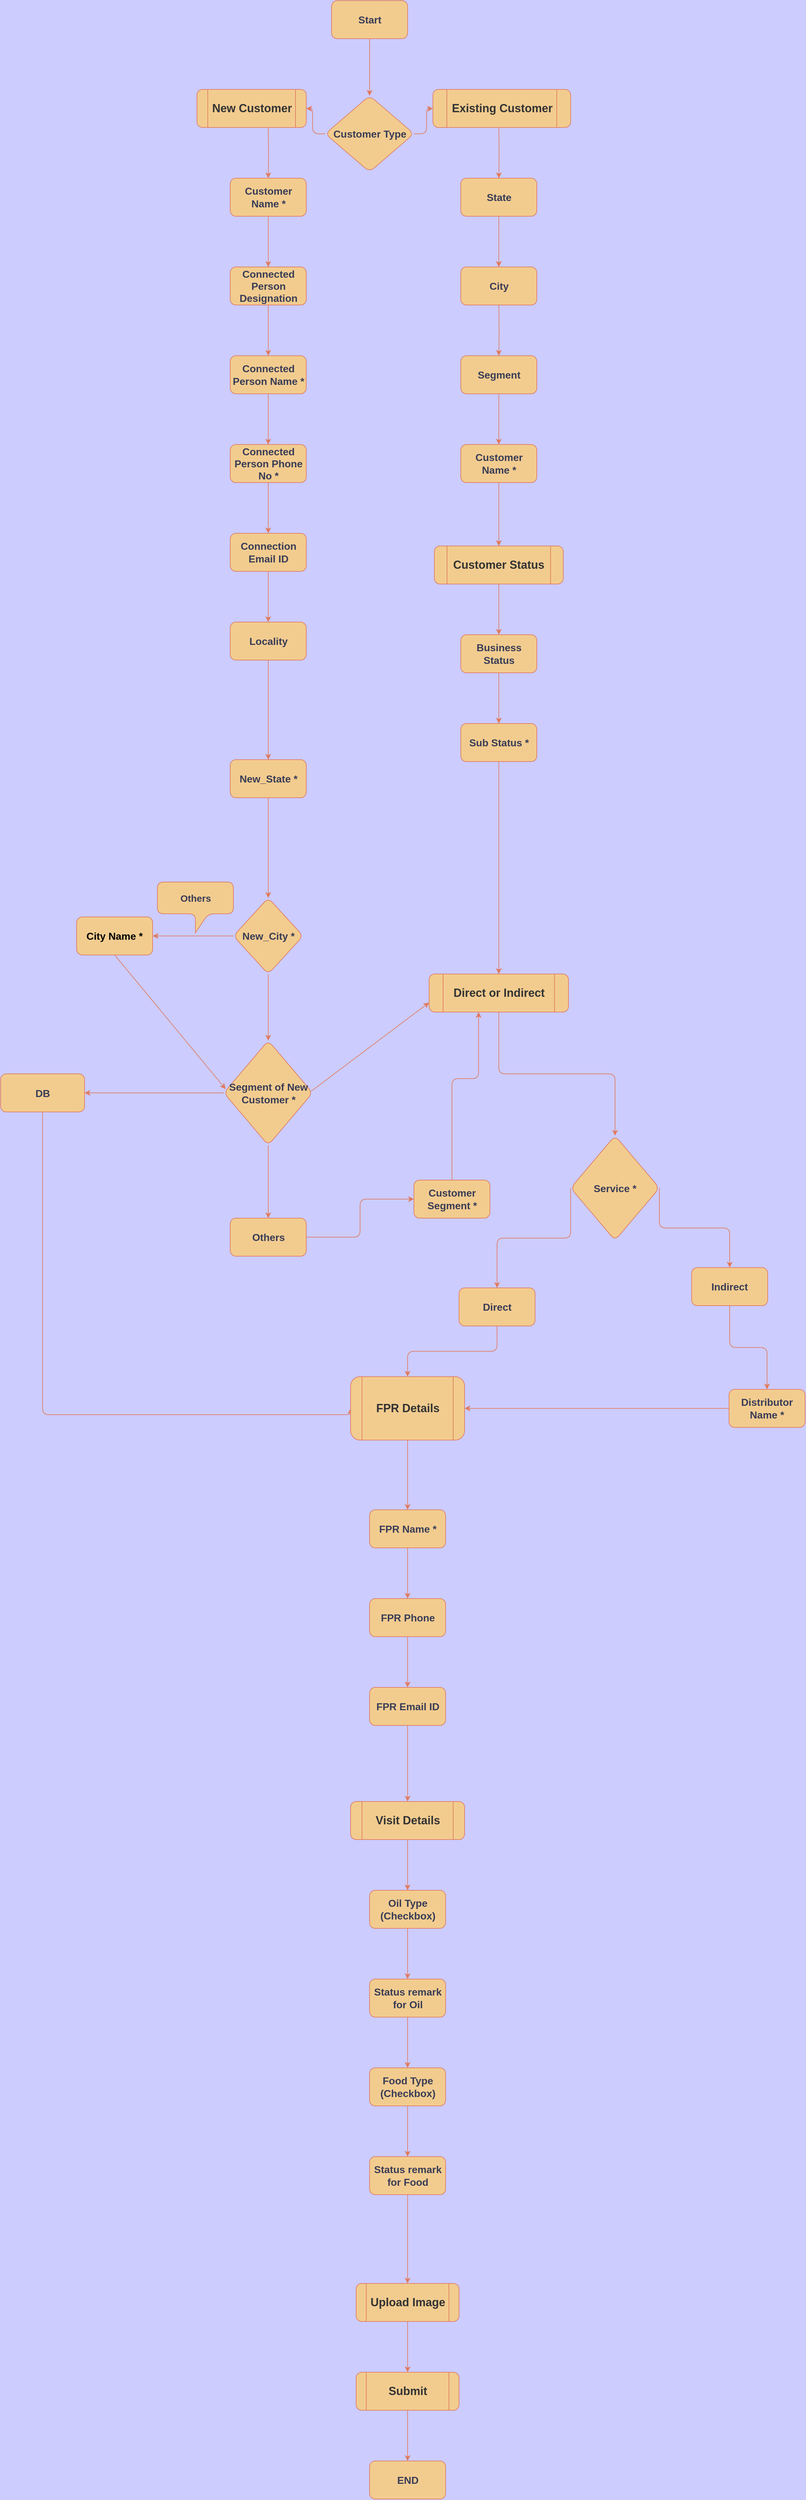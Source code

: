 <mxfile version="26.0.3">
  <diagram name="Page-1" id="N8i2UCWoSw69izzgNFbT">
    <mxGraphModel dx="2085" dy="701" grid="0" gridSize="10" guides="1" tooltips="1" connect="1" arrows="1" fold="1" page="1" pageScale="1" pageWidth="850" pageHeight="1100" background="#CCCCFF" math="0" shadow="0">
      <root>
        <mxCell id="0" />
        <mxCell id="1" parent="0" />
        <mxCell id="n3y6flI2zPdxHJmEXx_k-30" value="" style="edgeStyle=orthogonalEdgeStyle;rounded=1;orthogonalLoop=1;jettySize=auto;html=1;labelBackgroundColor=none;fontColor=default;strokeColor=#E07A5F;" parent="1" source="n3y6flI2zPdxHJmEXx_k-21" target="n3y6flI2zPdxHJmEXx_k-29" edge="1">
          <mxGeometry relative="1" as="geometry" />
        </mxCell>
        <mxCell id="n3y6flI2zPdxHJmEXx_k-21" value="&lt;b&gt;&lt;font style=&quot;font-size: 16px;&quot;&gt;Start&lt;/font&gt;&lt;/b&gt;" style="rounded=1;whiteSpace=wrap;html=1;labelBackgroundColor=none;fillColor=#F2CC8F;strokeColor=#E07A5F;fontColor=#393C56;" parent="1" vertex="1">
          <mxGeometry x="342.5" y="260" width="120" height="60" as="geometry" />
        </mxCell>
        <mxCell id="n3y6flI2zPdxHJmEXx_k-32" value="" style="edgeStyle=orthogonalEdgeStyle;rounded=1;orthogonalLoop=1;jettySize=auto;html=1;labelBackgroundColor=none;fontColor=default;strokeColor=#E07A5F;" parent="1" source="n3y6flI2zPdxHJmEXx_k-29" edge="1">
          <mxGeometry relative="1" as="geometry">
            <mxPoint x="302.5" y="430.0" as="targetPoint" />
          </mxGeometry>
        </mxCell>
        <mxCell id="n3y6flI2zPdxHJmEXx_k-34" value="" style="edgeStyle=orthogonalEdgeStyle;rounded=1;orthogonalLoop=1;jettySize=auto;html=1;labelBackgroundColor=none;fontColor=default;strokeColor=#E07A5F;" parent="1" source="n3y6flI2zPdxHJmEXx_k-29" edge="1">
          <mxGeometry relative="1" as="geometry">
            <mxPoint x="502.5" y="430.0" as="targetPoint" />
          </mxGeometry>
        </mxCell>
        <mxCell id="n3y6flI2zPdxHJmEXx_k-29" value="&lt;b&gt;&lt;font style=&quot;font-size: 16px;&quot;&gt;Customer Type&lt;/font&gt;&lt;/b&gt;" style="rhombus;whiteSpace=wrap;html=1;rounded=1;labelBackgroundColor=none;fillColor=#F2CC8F;strokeColor=#E07A5F;fontColor=#393C56;" parent="1" vertex="1">
          <mxGeometry x="332.5" y="410" width="140" height="120" as="geometry" />
        </mxCell>
        <mxCell id="n3y6flI2zPdxHJmEXx_k-48" value="" style="edgeStyle=orthogonalEdgeStyle;rounded=1;orthogonalLoop=1;jettySize=auto;html=1;labelBackgroundColor=none;fontColor=default;strokeColor=#E07A5F;" parent="1" target="n3y6flI2zPdxHJmEXx_k-47" edge="1">
          <mxGeometry relative="1" as="geometry">
            <mxPoint x="242.5" y="460.0" as="sourcePoint" />
          </mxGeometry>
        </mxCell>
        <mxCell id="n3y6flI2zPdxHJmEXx_k-70" value="" style="edgeStyle=orthogonalEdgeStyle;rounded=1;orthogonalLoop=1;jettySize=auto;html=1;labelBackgroundColor=none;fontColor=default;strokeColor=#E07A5F;" parent="1" target="n3y6flI2zPdxHJmEXx_k-69" edge="1">
          <mxGeometry relative="1" as="geometry">
            <mxPoint x="606.5" y="460.0" as="sourcePoint" />
          </mxGeometry>
        </mxCell>
        <mxCell id="n3y6flI2zPdxHJmEXx_k-50" value="" style="edgeStyle=orthogonalEdgeStyle;rounded=1;orthogonalLoop=1;jettySize=auto;html=1;labelBackgroundColor=none;fontColor=default;strokeColor=#E07A5F;" parent="1" source="n3y6flI2zPdxHJmEXx_k-47" target="n3y6flI2zPdxHJmEXx_k-49" edge="1">
          <mxGeometry relative="1" as="geometry" />
        </mxCell>
        <mxCell id="n3y6flI2zPdxHJmEXx_k-47" value="&lt;span style=&quot;font-family: sans-serif; font-size: medium; font-weight: 700; text-align: start; background-color: rgb(242, 204, 143);&quot;&gt;Customer Name *&lt;/span&gt;" style="rounded=1;whiteSpace=wrap;html=1;labelBackgroundColor=none;fillColor=#F2CC8F;strokeColor=#E07A5F;fontColor=#393C56;" parent="1" vertex="1">
          <mxGeometry x="182.5" y="540" width="120" height="60" as="geometry" />
        </mxCell>
        <mxCell id="n3y6flI2zPdxHJmEXx_k-52" value="" style="edgeStyle=orthogonalEdgeStyle;rounded=1;orthogonalLoop=1;jettySize=auto;html=1;labelBackgroundColor=none;fontColor=default;strokeColor=#E07A5F;" parent="1" source="n3y6flI2zPdxHJmEXx_k-49" target="n3y6flI2zPdxHJmEXx_k-51" edge="1">
          <mxGeometry relative="1" as="geometry" />
        </mxCell>
        <mxCell id="n3y6flI2zPdxHJmEXx_k-49" value="&lt;span style=&quot;font-family: sans-serif; font-size: medium; font-weight: 700; text-align: start; background-color: rgb(242, 204, 143);&quot;&gt;Connected Person Designation&lt;/span&gt;" style="rounded=1;whiteSpace=wrap;html=1;labelBackgroundColor=none;fillColor=#F2CC8F;strokeColor=#E07A5F;fontColor=#393C56;" parent="1" vertex="1">
          <mxGeometry x="182.5" y="680" width="120" height="60" as="geometry" />
        </mxCell>
        <mxCell id="n3y6flI2zPdxHJmEXx_k-54" value="" style="edgeStyle=orthogonalEdgeStyle;rounded=1;orthogonalLoop=1;jettySize=auto;html=1;labelBackgroundColor=none;fontColor=default;strokeColor=#E07A5F;" parent="1" source="n3y6flI2zPdxHJmEXx_k-51" target="n3y6flI2zPdxHJmEXx_k-53" edge="1">
          <mxGeometry relative="1" as="geometry" />
        </mxCell>
        <mxCell id="n3y6flI2zPdxHJmEXx_k-51" value="&lt;span style=&quot;font-family: sans-serif; font-size: medium; font-weight: 700; text-align: start; background-color: rgb(242, 204, 143);&quot;&gt;Connected Person Name *&lt;/span&gt;" style="rounded=1;whiteSpace=wrap;html=1;labelBackgroundColor=none;fillColor=#F2CC8F;strokeColor=#E07A5F;fontColor=#393C56;" parent="1" vertex="1">
          <mxGeometry x="182.5" y="820" width="120" height="60" as="geometry" />
        </mxCell>
        <mxCell id="n3y6flI2zPdxHJmEXx_k-56" value="" style="edgeStyle=orthogonalEdgeStyle;rounded=1;orthogonalLoop=1;jettySize=auto;html=1;labelBackgroundColor=none;fontColor=default;strokeColor=#E07A5F;" parent="1" source="n3y6flI2zPdxHJmEXx_k-53" edge="1">
          <mxGeometry relative="1" as="geometry">
            <mxPoint x="242.5" y="1100" as="targetPoint" />
          </mxGeometry>
        </mxCell>
        <mxCell id="n3y6flI2zPdxHJmEXx_k-53" value="&lt;span style=&quot;font-family: sans-serif; font-size: medium; font-weight: 700; text-align: start; background-color: rgb(242, 204, 143);&quot;&gt;Connected Person Phone No *&lt;/span&gt;" style="rounded=1;whiteSpace=wrap;html=1;labelBackgroundColor=none;fillColor=#F2CC8F;strokeColor=#E07A5F;fontColor=#393C56;" parent="1" vertex="1">
          <mxGeometry x="182.5" y="960" width="120" height="60" as="geometry" />
        </mxCell>
        <mxCell id="n3y6flI2zPdxHJmEXx_k-58" value="" style="edgeStyle=orthogonalEdgeStyle;rounded=1;orthogonalLoop=1;jettySize=auto;html=1;labelBackgroundColor=none;fontColor=default;strokeColor=#E07A5F;" parent="1" target="n3y6flI2zPdxHJmEXx_k-57" edge="1">
          <mxGeometry relative="1" as="geometry">
            <mxPoint x="242.5" y="1160" as="sourcePoint" />
          </mxGeometry>
        </mxCell>
        <mxCell id="n3y6flI2zPdxHJmEXx_k-60" value="" style="edgeStyle=orthogonalEdgeStyle;rounded=1;orthogonalLoop=1;jettySize=auto;html=1;labelBackgroundColor=none;fontColor=default;strokeColor=#E07A5F;" parent="1" source="n3y6flI2zPdxHJmEXx_k-57" target="n3y6flI2zPdxHJmEXx_k-59" edge="1">
          <mxGeometry relative="1" as="geometry" />
        </mxCell>
        <mxCell id="n3y6flI2zPdxHJmEXx_k-57" value="&lt;span style=&quot;font-family: sans-serif; font-size: medium; font-weight: 700; text-align: start; background-color: rgb(242, 204, 143);&quot;&gt;Connection Email ID&lt;/span&gt;" style="rounded=1;whiteSpace=wrap;html=1;labelBackgroundColor=none;fillColor=#F2CC8F;strokeColor=#E07A5F;fontColor=#393C56;" parent="1" vertex="1">
          <mxGeometry x="182.5" y="1100" width="120" height="60" as="geometry" />
        </mxCell>
        <mxCell id="n3y6flI2zPdxHJmEXx_k-62" value="" style="edgeStyle=orthogonalEdgeStyle;rounded=1;orthogonalLoop=1;jettySize=auto;html=1;labelBackgroundColor=none;fontColor=default;strokeColor=#E07A5F;" parent="1" source="n3y6flI2zPdxHJmEXx_k-59" target="n3y6flI2zPdxHJmEXx_k-63" edge="1">
          <mxGeometry relative="1" as="geometry">
            <mxPoint x="242.5" y="1380" as="targetPoint" />
          </mxGeometry>
        </mxCell>
        <mxCell id="n3y6flI2zPdxHJmEXx_k-59" value="&lt;span style=&quot;font-family: sans-serif; font-size: medium; font-weight: 700; text-align: start; background-color: rgb(242, 204, 143);&quot;&gt;Locality&lt;/span&gt;" style="rounded=1;whiteSpace=wrap;html=1;labelBackgroundColor=none;fillColor=#F2CC8F;strokeColor=#E07A5F;fontColor=#393C56;" parent="1" vertex="1">
          <mxGeometry x="182.5" y="1240" width="120" height="60" as="geometry" />
        </mxCell>
        <mxCell id="n3y6flI2zPdxHJmEXx_k-78" value="" style="edgeStyle=orthogonalEdgeStyle;rounded=1;orthogonalLoop=1;jettySize=auto;html=1;labelBackgroundColor=none;fontColor=default;strokeColor=#E07A5F;" parent="1" source="n3y6flI2zPdxHJmEXx_k-63" target="n3y6flI2zPdxHJmEXx_k-77" edge="1">
          <mxGeometry relative="1" as="geometry" />
        </mxCell>
        <mxCell id="n3y6flI2zPdxHJmEXx_k-63" value="&lt;span style=&quot;font-family: sans-serif; font-size: medium; font-weight: 700; text-align: start; background-color: rgb(242, 204, 143);&quot;&gt;New_State *&lt;/span&gt;" style="rounded=1;whiteSpace=wrap;html=1;labelBackgroundColor=none;fillColor=#F2CC8F;strokeColor=#E07A5F;fontColor=#393C56;" parent="1" vertex="1">
          <mxGeometry x="182.5" y="1457" width="120" height="60" as="geometry" />
        </mxCell>
        <mxCell id="n3y6flI2zPdxHJmEXx_k-72" value="" style="edgeStyle=orthogonalEdgeStyle;rounded=1;orthogonalLoop=1;jettySize=auto;html=1;labelBackgroundColor=none;fontColor=default;strokeColor=#E07A5F;" parent="1" source="n3y6flI2zPdxHJmEXx_k-69" edge="1">
          <mxGeometry relative="1" as="geometry">
            <mxPoint x="606.5" y="680" as="targetPoint" />
          </mxGeometry>
        </mxCell>
        <mxCell id="n3y6flI2zPdxHJmEXx_k-141" value="" style="edgeStyle=elbowEdgeStyle;rounded=1;orthogonalLoop=1;jettySize=auto;elbow=vertical;html=1;labelBackgroundColor=none;fontColor=default;strokeColor=#E07A5F;" parent="1" source="n3y6flI2zPdxHJmEXx_k-69" target="n3y6flI2zPdxHJmEXx_k-140" edge="1">
          <mxGeometry relative="1" as="geometry" />
        </mxCell>
        <mxCell id="n3y6flI2zPdxHJmEXx_k-69" value="&lt;span style=&quot;font-family: sans-serif; font-size: medium; font-weight: 700; text-align: start; background-color: rgb(242, 204, 143);&quot;&gt;State&lt;/span&gt;" style="whiteSpace=wrap;html=1;rounded=1;labelBackgroundColor=none;fillColor=#F2CC8F;strokeColor=#E07A5F;fontColor=#393C56;" parent="1" vertex="1">
          <mxGeometry x="546.5" y="540" width="120" height="60" as="geometry" />
        </mxCell>
        <mxCell id="n3y6flI2zPdxHJmEXx_k-74" value="" style="edgeStyle=orthogonalEdgeStyle;rounded=1;orthogonalLoop=1;jettySize=auto;html=1;labelBackgroundColor=none;fontColor=default;strokeColor=#E07A5F;" parent="1" target="n3y6flI2zPdxHJmEXx_k-73" edge="1">
          <mxGeometry relative="1" as="geometry">
            <mxPoint x="606.5" y="740" as="sourcePoint" />
          </mxGeometry>
        </mxCell>
        <mxCell id="n3y6flI2zPdxHJmEXx_k-76" value="" style="edgeStyle=orthogonalEdgeStyle;rounded=1;orthogonalLoop=1;jettySize=auto;html=1;labelBackgroundColor=none;fontColor=default;strokeColor=#E07A5F;" parent="1" source="n3y6flI2zPdxHJmEXx_k-73" target="n3y6flI2zPdxHJmEXx_k-75" edge="1">
          <mxGeometry relative="1" as="geometry" />
        </mxCell>
        <mxCell id="n3y6flI2zPdxHJmEXx_k-73" value="&lt;span style=&quot;font-family: sans-serif; font-size: medium; font-weight: 700; text-align: start; background-color: rgb(242, 204, 143);&quot;&gt;Segment&lt;/span&gt;" style="whiteSpace=wrap;html=1;rounded=1;labelBackgroundColor=none;fillColor=#F2CC8F;strokeColor=#E07A5F;fontColor=#393C56;" parent="1" vertex="1">
          <mxGeometry x="546.5" y="820" width="120" height="60" as="geometry" />
        </mxCell>
        <mxCell id="n3y6flI2zPdxHJmEXx_k-143" value="" style="edgeStyle=elbowEdgeStyle;rounded=1;orthogonalLoop=1;jettySize=auto;elbow=vertical;html=1;labelBackgroundColor=none;fontColor=default;strokeColor=#E07A5F;" parent="1" source="n3y6flI2zPdxHJmEXx_k-75" target="n3y6flI2zPdxHJmEXx_k-142" edge="1">
          <mxGeometry relative="1" as="geometry" />
        </mxCell>
        <mxCell id="n3y6flI2zPdxHJmEXx_k-75" value="&lt;span style=&quot;font-family: sans-serif; font-size: medium; font-weight: 700; text-align: start; background-color: rgb(242, 204, 143);&quot;&gt;Customer Name *&lt;/span&gt;" style="whiteSpace=wrap;html=1;rounded=1;labelBackgroundColor=none;fillColor=#F2CC8F;strokeColor=#E07A5F;fontColor=#393C56;" parent="1" vertex="1">
          <mxGeometry x="546.5" y="960" width="120" height="60" as="geometry" />
        </mxCell>
        <mxCell id="n3y6flI2zPdxHJmEXx_k-81" value="" style="edgeStyle=orthogonalEdgeStyle;rounded=1;orthogonalLoop=1;jettySize=auto;html=1;labelBackgroundColor=none;fontColor=default;strokeColor=#E07A5F;" parent="1" source="n3y6flI2zPdxHJmEXx_k-77" target="n3y6flI2zPdxHJmEXx_k-80" edge="1">
          <mxGeometry relative="1" as="geometry" />
        </mxCell>
        <mxCell id="n3y6flI2zPdxHJmEXx_k-84" value="" style="edgeStyle=orthogonalEdgeStyle;rounded=1;orthogonalLoop=1;jettySize=auto;html=1;labelBackgroundColor=none;fontColor=default;strokeColor=#E07A5F;" parent="1" source="n3y6flI2zPdxHJmEXx_k-77" target="n3y6flI2zPdxHJmEXx_k-83" edge="1">
          <mxGeometry relative="1" as="geometry" />
        </mxCell>
        <mxCell id="n3y6flI2zPdxHJmEXx_k-77" value="&lt;span style=&quot;font-family: sans-serif; font-size: medium; font-weight: 700; text-align: start; background-color: rgb(242, 204, 143);&quot;&gt;New_City *&lt;/span&gt;" style="rhombus;whiteSpace=wrap;html=1;rounded=1;labelBackgroundColor=none;fillColor=#F2CC8F;strokeColor=#E07A5F;fontColor=#393C56;" parent="1" vertex="1">
          <mxGeometry x="187.5" y="1675" width="110" height="120" as="geometry" />
        </mxCell>
        <mxCell id="n3y6flI2zPdxHJmEXx_k-80" value="&lt;span style=&quot;&quot;&gt;&lt;br&gt;&lt;span style=&quot;color: rgb(0, 0, 0); font-family: sans-serif; font-size: medium; font-style: normal; font-variant-ligatures: normal; font-variant-caps: normal; font-weight: 700; letter-spacing: normal; orphans: 2; text-align: start; text-indent: 0px; text-transform: none; widows: 2; word-spacing: 0px; -webkit-text-stroke-width: 0px; white-space: normal; text-decoration-thickness: initial; text-decoration-style: initial; text-decoration-color: initial; float: none; display: inline !important;&quot;&gt;City Name *&lt;/span&gt;&lt;/span&gt;&lt;div&gt;&lt;br&gt;&lt;/div&gt;" style="rounded=1;whiteSpace=wrap;html=1;labelBackgroundColor=#F2CC8F;fillColor=#F2CC8F;strokeColor=#E07A5F;fontColor=#393C56;" parent="1" vertex="1">
          <mxGeometry x="-60" y="1705" width="120" height="60" as="geometry" />
        </mxCell>
        <mxCell id="n3y6flI2zPdxHJmEXx_k-82" value="&lt;b&gt;&lt;font style=&quot;font-size: 15px;&quot;&gt;Others&lt;/font&gt;&lt;/b&gt;" style="shape=callout;whiteSpace=wrap;html=1;perimeter=calloutPerimeter;labelBackgroundColor=none;fillColor=#F2CC8F;strokeColor=#E07A5F;fontColor=#393C56;rounded=1;" parent="1" vertex="1">
          <mxGeometry x="67.5" y="1650" width="120" height="80" as="geometry" />
        </mxCell>
        <mxCell id="n3y6flI2zPdxHJmEXx_k-93" value="" style="edgeStyle=elbowEdgeStyle;rounded=1;orthogonalLoop=1;jettySize=auto;elbow=vertical;html=1;labelBackgroundColor=none;fontColor=default;strokeColor=#E07A5F;" parent="1" source="n3y6flI2zPdxHJmEXx_k-83" target="n3y6flI2zPdxHJmEXx_k-92" edge="1">
          <mxGeometry relative="1" as="geometry" />
        </mxCell>
        <mxCell id="n3y6flI2zPdxHJmEXx_k-95" value="" style="edgeStyle=elbowEdgeStyle;rounded=1;orthogonalLoop=1;jettySize=auto;elbow=vertical;html=1;labelBackgroundColor=none;fontColor=default;strokeColor=#E07A5F;" parent="1" source="n3y6flI2zPdxHJmEXx_k-83" target="n3y6flI2zPdxHJmEXx_k-94" edge="1">
          <mxGeometry relative="1" as="geometry" />
        </mxCell>
        <mxCell id="n3y6flI2zPdxHJmEXx_k-83" value="&lt;span style=&quot;font-family: sans-serif; font-size: medium; font-weight: 700; text-align: start;&quot;&gt;Segment of New Customer *&lt;/span&gt;" style="rhombus;whiteSpace=wrap;html=1;rounded=1;labelBackgroundColor=none;fillColor=#F2CC8F;strokeColor=#E07A5F;fontColor=#393C56;" parent="1" vertex="1">
          <mxGeometry x="172.5" y="1900" width="140" height="165" as="geometry" />
        </mxCell>
        <mxCell id="n3y6flI2zPdxHJmEXx_k-157" value="" style="edgeStyle=elbowEdgeStyle;rounded=1;orthogonalLoop=1;jettySize=auto;elbow=vertical;html=1;entryX=0;entryY=0.5;entryDx=0;entryDy=0;labelBackgroundColor=none;fontColor=default;strokeColor=#E07A5F;" parent="1" source="n3y6flI2zPdxHJmEXx_k-92" target="n3y6flI2zPdxHJmEXx_k-113" edge="1">
          <mxGeometry relative="1" as="geometry">
            <mxPoint x="-113.75" y="2122.5" as="targetPoint" />
            <Array as="points">
              <mxPoint x="40" y="2490" />
            </Array>
          </mxGeometry>
        </mxCell>
        <mxCell id="n3y6flI2zPdxHJmEXx_k-92" value="&lt;b&gt;&lt;font style=&quot;font-size: 16px;&quot;&gt;DB&lt;/font&gt;&lt;/b&gt;" style="whiteSpace=wrap;html=1;rounded=1;labelBackgroundColor=none;fillColor=#F2CC8F;strokeColor=#E07A5F;fontColor=#393C56;" parent="1" vertex="1">
          <mxGeometry x="-180" y="1952.5" width="132.5" height="60" as="geometry" />
        </mxCell>
        <mxCell id="n3y6flI2zPdxHJmEXx_k-98" value="" style="edgeStyle=elbowEdgeStyle;rounded=1;orthogonalLoop=1;jettySize=auto;elbow=vertical;html=1;entryX=0;entryY=0.5;entryDx=0;entryDy=0;labelBackgroundColor=none;fontColor=default;strokeColor=#E07A5F;" parent="1" source="n3y6flI2zPdxHJmEXx_k-94" target="n3y6flI2zPdxHJmEXx_k-97" edge="1">
          <mxGeometry relative="1" as="geometry" />
        </mxCell>
        <mxCell id="n3y6flI2zPdxHJmEXx_k-94" value="&lt;b&gt;&lt;font style=&quot;font-size: 16px;&quot;&gt;Others&lt;/font&gt;&lt;/b&gt;" style="whiteSpace=wrap;html=1;rounded=1;labelBackgroundColor=none;fillColor=#F2CC8F;strokeColor=#E07A5F;fontColor=#393C56;" parent="1" vertex="1">
          <mxGeometry x="182.5" y="2180" width="120" height="60" as="geometry" />
        </mxCell>
        <mxCell id="n3y6flI2zPdxHJmEXx_k-96" value="" style="endArrow=classic;html=1;rounded=1;elbow=vertical;entryX=0.019;entryY=0.463;entryDx=0;entryDy=0;entryPerimeter=0;labelBackgroundColor=none;fontColor=default;strokeColor=#E07A5F;" parent="1" target="n3y6flI2zPdxHJmEXx_k-83" edge="1">
          <mxGeometry width="50" height="50" relative="1" as="geometry">
            <mxPoint y="1765" as="sourcePoint" />
            <mxPoint y="1940" as="targetPoint" />
          </mxGeometry>
        </mxCell>
        <mxCell id="n3y6flI2zPdxHJmEXx_k-155" value="" style="edgeStyle=elbowEdgeStyle;rounded=1;orthogonalLoop=1;jettySize=auto;elbow=vertical;html=1;entryX=0.355;entryY=1.001;entryDx=0;entryDy=0;entryPerimeter=0;exitX=0.5;exitY=0.167;exitDx=0;exitDy=0;exitPerimeter=0;labelBackgroundColor=none;fontColor=default;strokeColor=#E07A5F;" parent="1" source="n3y6flI2zPdxHJmEXx_k-97" target="n3y6flI2zPdxHJmEXx_k-148" edge="1">
          <mxGeometry relative="1" as="geometry">
            <mxPoint x="372.5" y="2180" as="targetPoint" />
            <Array as="points">
              <mxPoint x="510" y="1960" />
            </Array>
          </mxGeometry>
        </mxCell>
        <mxCell id="n3y6flI2zPdxHJmEXx_k-97" value="&lt;span style=&quot;font-family: sans-serif; font-size: medium; font-weight: 700; text-align: start;&quot;&gt;Customer Segment *&lt;/span&gt;" style="whiteSpace=wrap;html=1;rounded=1;labelBackgroundColor=none;fillColor=#F2CC8F;strokeColor=#E07A5F;fontColor=#393C56;" parent="1" vertex="1">
          <mxGeometry x="472.5" y="2120" width="120" height="60" as="geometry" />
        </mxCell>
        <mxCell id="n3y6flI2zPdxHJmEXx_k-105" value="" style="edgeStyle=elbowEdgeStyle;rounded=1;orthogonalLoop=1;jettySize=auto;elbow=vertical;html=1;exitX=1;exitY=0.5;exitDx=0;exitDy=0;labelBackgroundColor=none;fontColor=default;strokeColor=#E07A5F;" parent="1" source="n3y6flI2zPdxHJmEXx_k-99" target="n3y6flI2zPdxHJmEXx_k-104" edge="1">
          <mxGeometry relative="1" as="geometry" />
        </mxCell>
        <mxCell id="n3y6flI2zPdxHJmEXx_k-110" value="" style="edgeStyle=elbowEdgeStyle;rounded=1;orthogonalLoop=1;jettySize=auto;elbow=vertical;html=1;exitX=0;exitY=0.5;exitDx=0;exitDy=0;labelBackgroundColor=none;fontColor=default;strokeColor=#E07A5F;" parent="1" source="n3y6flI2zPdxHJmEXx_k-99" target="n3y6flI2zPdxHJmEXx_k-109" edge="1">
          <mxGeometry relative="1" as="geometry" />
        </mxCell>
        <mxCell id="n3y6flI2zPdxHJmEXx_k-99" value="&lt;span style=&quot;font-family: sans-serif; font-size: medium; font-weight: 700; text-align: start;&quot;&gt;Service *&lt;/span&gt;" style="rhombus;whiteSpace=wrap;html=1;rounded=1;labelBackgroundColor=none;fillColor=#F2CC8F;strokeColor=#E07A5F;fontColor=#393C56;" parent="1" vertex="1">
          <mxGeometry x="720" y="2050" width="140" height="165" as="geometry" />
        </mxCell>
        <mxCell id="n3y6flI2zPdxHJmEXx_k-112" value="" style="edgeStyle=elbowEdgeStyle;rounded=1;orthogonalLoop=1;jettySize=auto;elbow=vertical;html=1;labelBackgroundColor=none;fontColor=default;strokeColor=#E07A5F;" parent="1" source="n3y6flI2zPdxHJmEXx_k-104" target="n3y6flI2zPdxHJmEXx_k-111" edge="1">
          <mxGeometry relative="1" as="geometry" />
        </mxCell>
        <mxCell id="n3y6flI2zPdxHJmEXx_k-104" value="&lt;span style=&quot;font-family: sans-serif; font-size: medium; text-align: start;&quot;&gt;&lt;b style=&quot;&quot;&gt;Indirect&lt;/b&gt;&lt;/span&gt;" style="whiteSpace=wrap;html=1;rounded=1;labelBackgroundColor=none;fillColor=#F2CC8F;strokeColor=#E07A5F;fontColor=#393C56;" parent="1" vertex="1">
          <mxGeometry x="911" y="2258" width="120" height="60" as="geometry" />
        </mxCell>
        <mxCell id="n3y6flI2zPdxHJmEXx_k-115" value="" style="edgeStyle=elbowEdgeStyle;rounded=1;orthogonalLoop=1;jettySize=auto;elbow=vertical;html=1;labelBackgroundColor=none;fontColor=default;strokeColor=#E07A5F;" parent="1" source="n3y6flI2zPdxHJmEXx_k-109" target="n3y6flI2zPdxHJmEXx_k-113" edge="1">
          <mxGeometry relative="1" as="geometry" />
        </mxCell>
        <mxCell id="n3y6flI2zPdxHJmEXx_k-109" value="&lt;span style=&quot;font-family: sans-serif; font-size: medium; text-align: start;&quot;&gt;&lt;b style=&quot;&quot;&gt;Direct&lt;/b&gt;&lt;/span&gt;" style="whiteSpace=wrap;html=1;rounded=1;labelBackgroundColor=none;fillColor=#F2CC8F;strokeColor=#E07A5F;fontColor=#393C56;" parent="1" vertex="1">
          <mxGeometry x="543.75" y="2290" width="120" height="60" as="geometry" />
        </mxCell>
        <mxCell id="n3y6flI2zPdxHJmEXx_k-111" value="&lt;span style=&quot;font-family: sans-serif; font-size: medium; font-weight: 700; text-align: start;&quot;&gt;Distributor Name *&lt;/span&gt;" style="whiteSpace=wrap;html=1;rounded=1;labelBackgroundColor=none;fillColor=#F2CC8F;strokeColor=#E07A5F;fontColor=#393C56;" parent="1" vertex="1">
          <mxGeometry x="970" y="2450" width="120" height="60" as="geometry" />
        </mxCell>
        <mxCell id="n3y6flI2zPdxHJmEXx_k-119" value="" style="edgeStyle=elbowEdgeStyle;rounded=1;orthogonalLoop=1;jettySize=auto;elbow=vertical;html=1;labelBackgroundColor=none;fontColor=default;strokeColor=#E07A5F;" parent="1" source="n3y6flI2zPdxHJmEXx_k-113" target="n3y6flI2zPdxHJmEXx_k-118" edge="1">
          <mxGeometry relative="1" as="geometry" />
        </mxCell>
        <mxCell id="n3y6flI2zPdxHJmEXx_k-113" value="&lt;h2 style=&quot;color: rgb(51, 51, 51); font-family: sans-serif; text-align: start;&quot;&gt;FPR Details&lt;/h2&gt;" style="shape=process;whiteSpace=wrap;html=1;backgroundOutline=1;labelBackgroundColor=none;fillColor=#F2CC8F;strokeColor=#E07A5F;fontColor=#393C56;rounded=1;" parent="1" vertex="1">
          <mxGeometry x="372.5" y="2430" width="180" height="100" as="geometry" />
        </mxCell>
        <mxCell id="n3y6flI2zPdxHJmEXx_k-121" value="" style="edgeStyle=elbowEdgeStyle;rounded=1;orthogonalLoop=1;jettySize=auto;elbow=vertical;html=1;labelBackgroundColor=none;fontColor=default;strokeColor=#E07A5F;" parent="1" source="n3y6flI2zPdxHJmEXx_k-118" target="n3y6flI2zPdxHJmEXx_k-120" edge="1">
          <mxGeometry relative="1" as="geometry" />
        </mxCell>
        <mxCell id="n3y6flI2zPdxHJmEXx_k-118" value="&lt;span style=&quot;font-family: sans-serif; font-size: medium; font-weight: 700; text-align: start;&quot;&gt;FPR Name *&lt;/span&gt;" style="whiteSpace=wrap;html=1;labelBackgroundColor=#F2CC8F;fillColor=#F2CC8F;strokeColor=#E07A5F;fontColor=#393C56;rounded=1;" parent="1" vertex="1">
          <mxGeometry x="402.5" y="2640" width="120" height="60" as="geometry" />
        </mxCell>
        <mxCell id="n3y6flI2zPdxHJmEXx_k-123" value="" style="edgeStyle=elbowEdgeStyle;rounded=1;orthogonalLoop=1;jettySize=auto;elbow=vertical;html=1;labelBackgroundColor=none;fontColor=default;strokeColor=#E07A5F;" parent="1" source="n3y6flI2zPdxHJmEXx_k-120" target="n3y6flI2zPdxHJmEXx_k-122" edge="1">
          <mxGeometry relative="1" as="geometry" />
        </mxCell>
        <mxCell id="n3y6flI2zPdxHJmEXx_k-120" value="&lt;span style=&quot;font-family: sans-serif; font-size: medium; font-weight: 700; text-align: start;&quot;&gt;FPR Phone&lt;/span&gt;" style="whiteSpace=wrap;html=1;labelBackgroundColor=#F2CC8F;fillColor=#F2CC8F;strokeColor=#E07A5F;fontColor=#393C56;rounded=1;" parent="1" vertex="1">
          <mxGeometry x="402.5" y="2780" width="120" height="60" as="geometry" />
        </mxCell>
        <mxCell id="n3y6flI2zPdxHJmEXx_k-127" value="" style="edgeStyle=elbowEdgeStyle;rounded=1;orthogonalLoop=1;jettySize=auto;elbow=vertical;html=1;labelBackgroundColor=none;fontColor=default;strokeColor=#E07A5F;" parent="1" source="n3y6flI2zPdxHJmEXx_k-122" target="n3y6flI2zPdxHJmEXx_k-126" edge="1">
          <mxGeometry relative="1" as="geometry" />
        </mxCell>
        <mxCell id="n3y6flI2zPdxHJmEXx_k-122" value="&lt;span style=&quot;font-family: sans-serif; font-size: medium; font-weight: 700; text-align: start;&quot;&gt;FPR Email ID&lt;/span&gt;" style="whiteSpace=wrap;html=1;labelBackgroundColor=#F2CC8F;fillColor=#F2CC8F;strokeColor=#E07A5F;fontColor=#393C56;rounded=1;" parent="1" vertex="1">
          <mxGeometry x="402.5" y="2920" width="120" height="60" as="geometry" />
        </mxCell>
        <mxCell id="n3y6flI2zPdxHJmEXx_k-129" value="" style="edgeStyle=elbowEdgeStyle;rounded=1;orthogonalLoop=1;jettySize=auto;elbow=vertical;html=1;labelBackgroundColor=none;fontColor=default;strokeColor=#E07A5F;" parent="1" source="n3y6flI2zPdxHJmEXx_k-126" target="n3y6flI2zPdxHJmEXx_k-128" edge="1">
          <mxGeometry relative="1" as="geometry" />
        </mxCell>
        <mxCell id="n3y6flI2zPdxHJmEXx_k-126" value="&lt;h2 style=&quot;color: rgb(51, 51, 51); font-family: sans-serif; text-align: start;&quot;&gt;Visit Details&lt;/h2&gt;" style="shape=process;whiteSpace=wrap;html=1;backgroundOutline=1;labelBackgroundColor=none;fillColor=#F2CC8F;strokeColor=#E07A5F;fontColor=#393C56;rounded=1;" parent="1" vertex="1">
          <mxGeometry x="372.5" y="3100" width="180" height="60" as="geometry" />
        </mxCell>
        <mxCell id="n3y6flI2zPdxHJmEXx_k-131" value="" style="edgeStyle=elbowEdgeStyle;rounded=1;orthogonalLoop=1;jettySize=auto;elbow=vertical;html=1;labelBackgroundColor=none;fontColor=default;strokeColor=#E07A5F;" parent="1" source="n3y6flI2zPdxHJmEXx_k-128" target="n3y6flI2zPdxHJmEXx_k-130" edge="1">
          <mxGeometry relative="1" as="geometry" />
        </mxCell>
        <mxCell id="n3y6flI2zPdxHJmEXx_k-128" value="&lt;font style=&quot;font-size: 16px;&quot;&gt;&lt;b&gt;Oil Type (Checkbox)&lt;/b&gt;&lt;/font&gt;" style="whiteSpace=wrap;html=1;labelBackgroundColor=none;fillColor=#F2CC8F;strokeColor=#E07A5F;fontColor=#393C56;rounded=1;" parent="1" vertex="1">
          <mxGeometry x="402.5" y="3240" width="120" height="60" as="geometry" />
        </mxCell>
        <mxCell id="n3y6flI2zPdxHJmEXx_k-133" value="" style="edgeStyle=elbowEdgeStyle;rounded=1;orthogonalLoop=1;jettySize=auto;elbow=vertical;html=1;labelBackgroundColor=none;fontColor=default;strokeColor=#E07A5F;" parent="1" source="n3y6flI2zPdxHJmEXx_k-130" target="n3y6flI2zPdxHJmEXx_k-132" edge="1">
          <mxGeometry relative="1" as="geometry" />
        </mxCell>
        <mxCell id="n3y6flI2zPdxHJmEXx_k-130" value="&lt;span style=&quot;font-family: sans-serif; font-size: medium; font-weight: 700; text-align: start;&quot;&gt;Status remark for Oil&lt;/span&gt;" style="whiteSpace=wrap;html=1;labelBackgroundColor=#F2CC8F;fillColor=#F2CC8F;strokeColor=#E07A5F;fontColor=#393C56;rounded=1;" parent="1" vertex="1">
          <mxGeometry x="402.5" y="3380" width="120" height="60" as="geometry" />
        </mxCell>
        <mxCell id="n3y6flI2zPdxHJmEXx_k-135" value="" style="edgeStyle=elbowEdgeStyle;rounded=1;orthogonalLoop=1;jettySize=auto;elbow=vertical;html=1;labelBackgroundColor=none;fontColor=default;strokeColor=#E07A5F;" parent="1" source="n3y6flI2zPdxHJmEXx_k-132" target="n3y6flI2zPdxHJmEXx_k-134" edge="1">
          <mxGeometry relative="1" as="geometry" />
        </mxCell>
        <mxCell id="n3y6flI2zPdxHJmEXx_k-132" value="&lt;font style=&quot;font-size: 16px;&quot;&gt;&lt;b&gt;Food Type (Checkbox)&lt;/b&gt;&lt;/font&gt;" style="whiteSpace=wrap;html=1;labelBackgroundColor=none;fillColor=#F2CC8F;strokeColor=#E07A5F;fontColor=#393C56;rounded=1;" parent="1" vertex="1">
          <mxGeometry x="402.5" y="3520" width="120" height="60" as="geometry" />
        </mxCell>
        <mxCell id="n3y6flI2zPdxHJmEXx_k-137" value="" style="edgeStyle=elbowEdgeStyle;rounded=1;orthogonalLoop=1;jettySize=auto;elbow=vertical;html=1;labelBackgroundColor=none;fontColor=default;strokeColor=#E07A5F;" parent="1" source="n3y6flI2zPdxHJmEXx_k-134" target="n3y6flI2zPdxHJmEXx_k-136" edge="1">
          <mxGeometry relative="1" as="geometry" />
        </mxCell>
        <mxCell id="n3y6flI2zPdxHJmEXx_k-134" value="&lt;span style=&quot;font-family: sans-serif; font-size: medium; font-weight: 700; text-align: start;&quot;&gt;Status remark for Food&lt;/span&gt;" style="whiteSpace=wrap;html=1;labelBackgroundColor=#F2CC8F;fillColor=#F2CC8F;strokeColor=#E07A5F;fontColor=#393C56;rounded=1;" parent="1" vertex="1">
          <mxGeometry x="402.5" y="3660" width="120" height="60" as="geometry" />
        </mxCell>
        <mxCell id="n3y6flI2zPdxHJmEXx_k-159" value="" style="edgeStyle=elbowEdgeStyle;rounded=1;orthogonalLoop=1;jettySize=auto;elbow=vertical;html=1;labelBackgroundColor=none;fontColor=default;strokeColor=#E07A5F;" parent="1" source="n3y6flI2zPdxHJmEXx_k-136" target="n3y6flI2zPdxHJmEXx_k-158" edge="1">
          <mxGeometry relative="1" as="geometry" />
        </mxCell>
        <mxCell id="n3y6flI2zPdxHJmEXx_k-136" value="&lt;h2 style=&quot;color: rgb(51, 51, 51); font-family: sans-serif; text-align: start;&quot;&gt;Upload Image&lt;/h2&gt;" style="shape=process;whiteSpace=wrap;html=1;backgroundOutline=1;labelBackgroundColor=none;fillColor=#F2CC8F;strokeColor=#E07A5F;fontColor=#393C56;rounded=1;" parent="1" vertex="1">
          <mxGeometry x="381.25" y="3860" width="162.5" height="60" as="geometry" />
        </mxCell>
        <mxCell id="n3y6flI2zPdxHJmEXx_k-138" value="&lt;h2 style=&quot;color: rgb(51, 51, 51); font-family: sans-serif; text-align: start;&quot;&gt;New Customer&lt;/h2&gt;" style="shape=process;whiteSpace=wrap;html=1;backgroundOutline=1;labelBackgroundColor=none;fillColor=#F2CC8F;strokeColor=#E07A5F;fontColor=#393C56;rounded=1;" parent="1" vertex="1">
          <mxGeometry x="130" y="400" width="172.5" height="60" as="geometry" />
        </mxCell>
        <mxCell id="n3y6flI2zPdxHJmEXx_k-139" value="&lt;h2 style=&quot;color: rgb(51, 51, 51); font-family: sans-serif; text-align: start;&quot;&gt;Existing Customer&lt;/h2&gt;" style="shape=process;whiteSpace=wrap;html=1;backgroundOutline=1;labelBackgroundColor=none;fillColor=#F2CC8F;strokeColor=#E07A5F;fontColor=#393C56;rounded=1;" parent="1" vertex="1">
          <mxGeometry x="502.5" y="400" width="217.5" height="60" as="geometry" />
        </mxCell>
        <mxCell id="n3y6flI2zPdxHJmEXx_k-140" value="&lt;span style=&quot;font-family: sans-serif; font-size: medium; font-weight: 700; text-align: start; background-color: rgb(242, 204, 143);&quot;&gt;City&lt;/span&gt;" style="whiteSpace=wrap;html=1;rounded=1;labelBackgroundColor=none;fillColor=#F2CC8F;strokeColor=#E07A5F;fontColor=#393C56;" parent="1" vertex="1">
          <mxGeometry x="546.5" y="680" width="120" height="60" as="geometry" />
        </mxCell>
        <mxCell id="n3y6flI2zPdxHJmEXx_k-145" value="" style="edgeStyle=elbowEdgeStyle;rounded=1;orthogonalLoop=1;jettySize=auto;elbow=vertical;html=1;labelBackgroundColor=none;fontColor=default;strokeColor=#E07A5F;" parent="1" source="n3y6flI2zPdxHJmEXx_k-142" target="n3y6flI2zPdxHJmEXx_k-144" edge="1">
          <mxGeometry relative="1" as="geometry" />
        </mxCell>
        <mxCell id="n3y6flI2zPdxHJmEXx_k-142" value="&lt;h2 style=&quot;color: rgb(51, 51, 51); font-family: sans-serif; text-align: start;&quot;&gt;Customer Status&lt;/h2&gt;" style="shape=process;whiteSpace=wrap;html=1;backgroundOutline=1;labelBackgroundColor=none;fillColor=#F2CC8F;strokeColor=#E07A5F;fontColor=#393C56;rounded=1;" parent="1" vertex="1">
          <mxGeometry x="504.75" y="1120" width="203.5" height="60" as="geometry" />
        </mxCell>
        <mxCell id="n3y6flI2zPdxHJmEXx_k-147" value="" style="edgeStyle=elbowEdgeStyle;rounded=1;orthogonalLoop=1;jettySize=auto;elbow=vertical;html=1;labelBackgroundColor=none;fontColor=default;strokeColor=#E07A5F;" parent="1" source="n3y6flI2zPdxHJmEXx_k-144" target="n3y6flI2zPdxHJmEXx_k-146" edge="1">
          <mxGeometry relative="1" as="geometry" />
        </mxCell>
        <mxCell id="n3y6flI2zPdxHJmEXx_k-144" value="&lt;span style=&quot;font-family: sans-serif; font-size: medium; font-weight: 700; text-align: start; background-color: rgb(242, 204, 143);&quot;&gt;Business Status&lt;/span&gt;" style="whiteSpace=wrap;html=1;labelBackgroundColor=none;fillColor=#F2CC8F;strokeColor=#E07A5F;fontColor=#393C56;rounded=1;" parent="1" vertex="1">
          <mxGeometry x="546.5" y="1260" width="120" height="60" as="geometry" />
        </mxCell>
        <mxCell id="n3y6flI2zPdxHJmEXx_k-149" value="" style="edgeStyle=elbowEdgeStyle;rounded=1;orthogonalLoop=1;jettySize=auto;elbow=vertical;html=1;labelBackgroundColor=none;fontColor=default;strokeColor=#E07A5F;" parent="1" source="n3y6flI2zPdxHJmEXx_k-146" target="n3y6flI2zPdxHJmEXx_k-148" edge="1">
          <mxGeometry relative="1" as="geometry" />
        </mxCell>
        <mxCell id="n3y6flI2zPdxHJmEXx_k-146" value="&lt;span style=&quot;font-family: sans-serif; font-size: medium; font-weight: 700; text-align: start; background-color: rgb(242, 204, 143);&quot;&gt;Sub Status *&lt;/span&gt;" style="whiteSpace=wrap;html=1;labelBackgroundColor=none;fillColor=#F2CC8F;strokeColor=#E07A5F;fontColor=#393C56;rounded=1;" parent="1" vertex="1">
          <mxGeometry x="546.5" y="1400" width="120" height="60" as="geometry" />
        </mxCell>
        <mxCell id="n3y6flI2zPdxHJmEXx_k-152" value="" style="edgeStyle=elbowEdgeStyle;rounded=1;orthogonalLoop=1;jettySize=auto;elbow=vertical;html=1;labelBackgroundColor=none;fontColor=default;strokeColor=#E07A5F;" parent="1" source="n3y6flI2zPdxHJmEXx_k-148" target="n3y6flI2zPdxHJmEXx_k-99" edge="1">
          <mxGeometry relative="1" as="geometry" />
        </mxCell>
        <mxCell id="n3y6flI2zPdxHJmEXx_k-148" value="&lt;h2 style=&quot;color: rgb(51, 51, 51); font-family: sans-serif; text-align: start;&quot;&gt;Direct or Indirect&lt;/h2&gt;" style="shape=process;whiteSpace=wrap;html=1;backgroundOutline=1;labelBackgroundColor=none;fillColor=#F2CC8F;strokeColor=#E07A5F;fontColor=#393C56;rounded=1;" parent="1" vertex="1">
          <mxGeometry x="496.5" y="1795" width="220" height="60" as="geometry" />
        </mxCell>
        <mxCell id="n3y6flI2zPdxHJmEXx_k-161" value="" style="edgeStyle=elbowEdgeStyle;rounded=1;orthogonalLoop=1;jettySize=auto;elbow=vertical;html=1;labelBackgroundColor=none;fontColor=default;strokeColor=#E07A5F;" parent="1" source="n3y6flI2zPdxHJmEXx_k-158" edge="1">
          <mxGeometry relative="1" as="geometry">
            <mxPoint x="462.5" y="4140" as="targetPoint" />
          </mxGeometry>
        </mxCell>
        <mxCell id="n3y6flI2zPdxHJmEXx_k-158" value="&lt;h2 style=&quot;color: rgb(51, 51, 51); font-family: sans-serif; text-align: start;&quot;&gt;Submit&lt;/h2&gt;" style="shape=process;whiteSpace=wrap;html=1;backgroundOutline=1;labelBackgroundColor=none;fillColor=#F2CC8F;strokeColor=#E07A5F;fontColor=#393C56;rounded=1;" parent="1" vertex="1">
          <mxGeometry x="381.25" y="4000" width="162.5" height="60" as="geometry" />
        </mxCell>
        <mxCell id="n3y6flI2zPdxHJmEXx_k-162" value="&lt;b&gt;&lt;font style=&quot;font-size: 16px;&quot;&gt;END&lt;/font&gt;&lt;/b&gt;" style="rounded=1;whiteSpace=wrap;html=1;labelBackgroundColor=none;fillColor=#F2CC8F;strokeColor=#E07A5F;fontColor=#393C56;" parent="1" vertex="1">
          <mxGeometry x="402.5" y="4140" width="120" height="60" as="geometry" />
        </mxCell>
        <mxCell id="n3y6flI2zPdxHJmEXx_k-163" value="" style="endArrow=classic;html=1;rounded=1;elbow=vertical;exitX=0.982;exitY=0.485;exitDx=0;exitDy=0;exitPerimeter=0;entryX=0;entryY=0.75;entryDx=0;entryDy=0;labelBackgroundColor=none;fontColor=default;strokeColor=#E07A5F;" parent="1" source="n3y6flI2zPdxHJmEXx_k-83" target="n3y6flI2zPdxHJmEXx_k-148" edge="1">
          <mxGeometry width="50" height="50" relative="1" as="geometry">
            <mxPoint x="302.5" y="1990" as="sourcePoint" />
            <mxPoint x="510" y="1970" as="targetPoint" />
          </mxGeometry>
        </mxCell>
        <mxCell id="n3y6flI2zPdxHJmEXx_k-164" value="" style="endArrow=classic;html=1;rounded=1;elbow=vertical;exitX=0;exitY=0.5;exitDx=0;exitDy=0;entryX=1;entryY=0.5;entryDx=0;entryDy=0;labelBackgroundColor=none;fontColor=default;strokeColor=#E07A5F;" parent="1" source="n3y6flI2zPdxHJmEXx_k-111" target="n3y6flI2zPdxHJmEXx_k-113" edge="1">
          <mxGeometry width="50" height="50" relative="1" as="geometry">
            <mxPoint x="540" y="2560" as="sourcePoint" />
            <mxPoint x="590" y="2510" as="targetPoint" />
          </mxGeometry>
        </mxCell>
      </root>
    </mxGraphModel>
  </diagram>
</mxfile>

